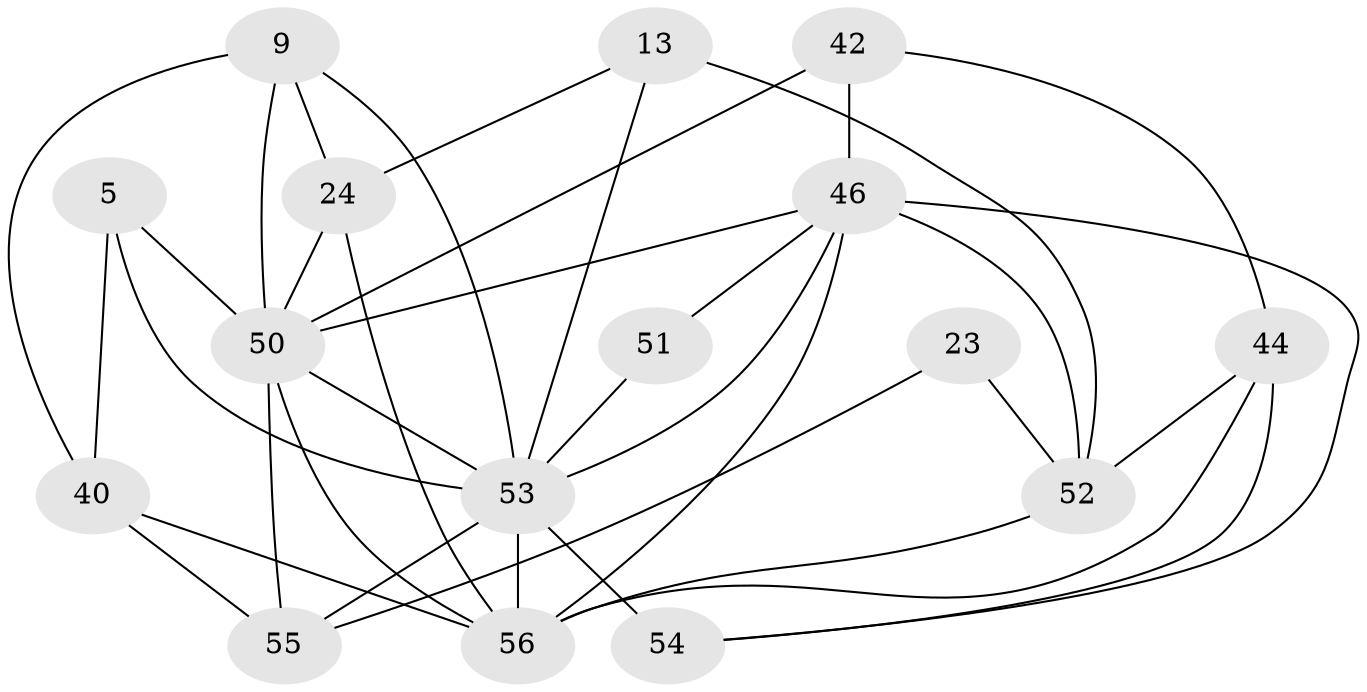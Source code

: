 // original degree distribution, {4: 0.32142857142857145, 3: 0.16071428571428573, 2: 0.16071428571428573, 5: 0.26785714285714285, 6: 0.07142857142857142, 8: 0.017857142857142856}
// Generated by graph-tools (version 1.1) at 2025/54/03/04/25 21:54:10]
// undirected, 16 vertices, 36 edges
graph export_dot {
graph [start="1"]
  node [color=gray90,style=filled];
  5;
  9;
  13;
  23;
  24 [super="+7+8"];
  40 [super="+36"];
  42;
  44 [super="+30+35"];
  46 [super="+25+27"];
  50 [super="+6+32"];
  51;
  52 [super="+45"];
  53 [super="+37+43"];
  54 [super="+41"];
  55 [super="+20+33"];
  56 [super="+2+12+22+49"];
  5 -- 40 [weight=2];
  5 -- 50;
  5 -- 53 [weight=2];
  9 -- 40 [weight=2];
  9 -- 24 [weight=2];
  9 -- 53;
  9 -- 50;
  13 -- 52 [weight=2];
  13 -- 24;
  13 -- 53;
  23 -- 52;
  23 -- 55;
  24 -- 56 [weight=4];
  24 -- 50;
  40 -- 55 [weight=2];
  40 -- 56 [weight=2];
  42 -- 46 [weight=2];
  42 -- 44;
  42 -- 50;
  44 -- 52 [weight=3];
  44 -- 56 [weight=5];
  44 -- 54;
  46 -- 50 [weight=2];
  46 -- 52 [weight=3];
  46 -- 51;
  46 -- 56;
  46 -- 54;
  46 -- 53;
  50 -- 55;
  50 -- 53;
  50 -- 56;
  51 -- 53;
  52 -- 56 [weight=2];
  53 -- 54 [weight=6];
  53 -- 56 [weight=6];
  53 -- 55 [weight=2];
}

